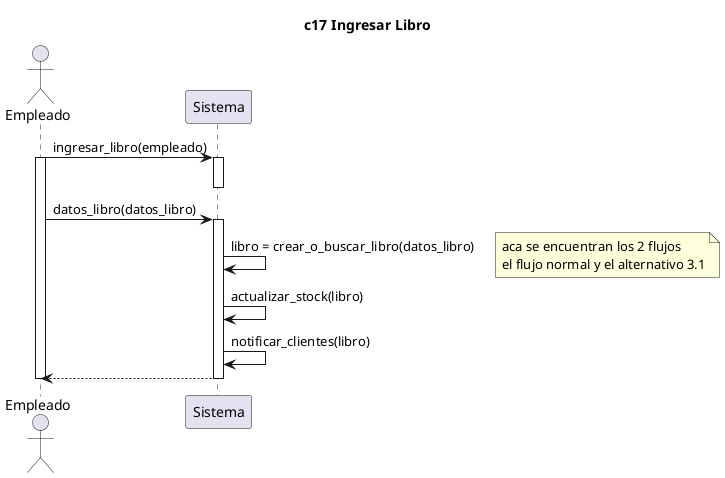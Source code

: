 @startuml


title c17 Ingresar Libro

actor Empleado as e
participant Sistema as s

e -> s : ingresar_libro(empleado)
activate e
    activate s
    deactivate s

    e -> s : datos_libro(datos_libro)
    activate s
        s -> s : libro = crear_o_buscar_libro(datos_libro)
        note right: aca se encuentran los 2 flujos\nel flujo normal y el alternativo 3.1

        s -> s : actualizar_stock(libro)
        s -> s : notificar_clientes(libro)
        return 
    deactivate s
deactivate e



@enduml